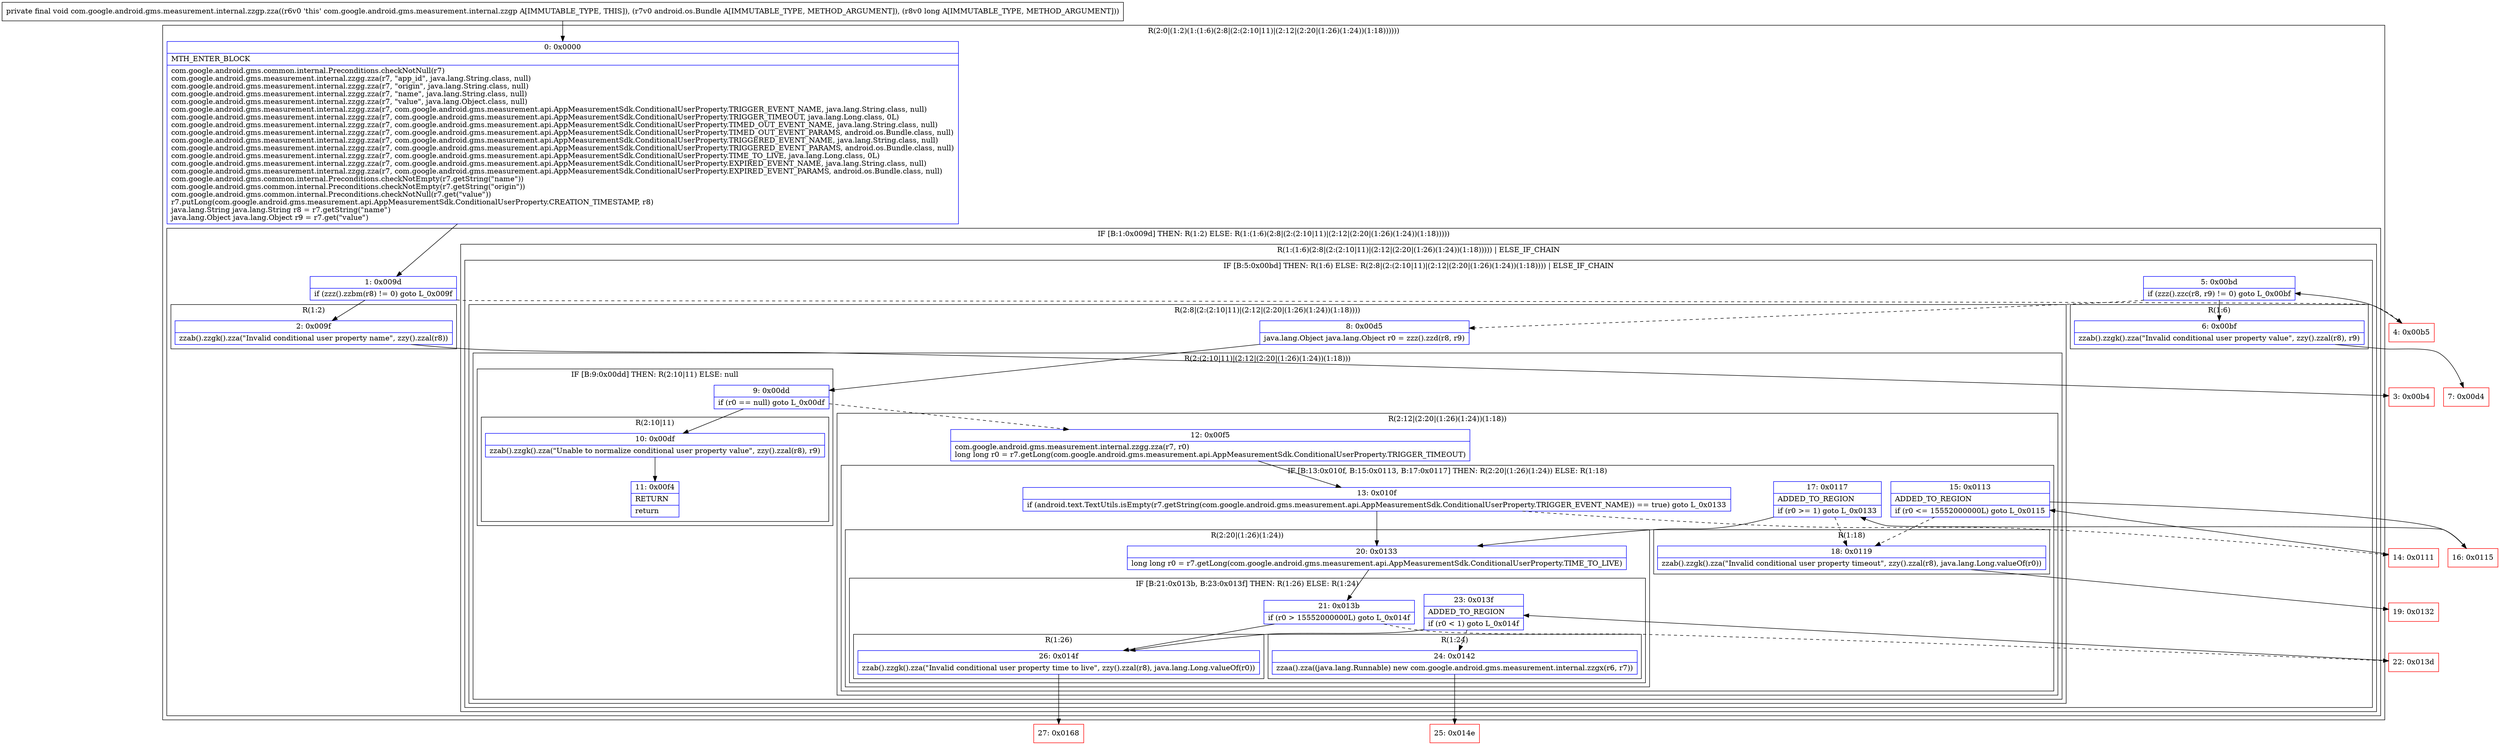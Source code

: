 digraph "CFG forcom.google.android.gms.measurement.internal.zzgp.zza(Landroid\/os\/Bundle;J)V" {
subgraph cluster_Region_1687912592 {
label = "R(2:0|(1:2)(1:(1:6)(2:8|(2:(2:10|11)|(2:12|(2:20|(1:26)(1:24))(1:18))))))";
node [shape=record,color=blue];
Node_0 [shape=record,label="{0\:\ 0x0000|MTH_ENTER_BLOCK\l|com.google.android.gms.common.internal.Preconditions.checkNotNull(r7)\lcom.google.android.gms.measurement.internal.zzgg.zza(r7, \"app_id\", java.lang.String.class, null)\lcom.google.android.gms.measurement.internal.zzgg.zza(r7, \"origin\", java.lang.String.class, null)\lcom.google.android.gms.measurement.internal.zzgg.zza(r7, \"name\", java.lang.String.class, null)\lcom.google.android.gms.measurement.internal.zzgg.zza(r7, \"value\", java.lang.Object.class, null)\lcom.google.android.gms.measurement.internal.zzgg.zza(r7, com.google.android.gms.measurement.api.AppMeasurementSdk.ConditionalUserProperty.TRIGGER_EVENT_NAME, java.lang.String.class, null)\lcom.google.android.gms.measurement.internal.zzgg.zza(r7, com.google.android.gms.measurement.api.AppMeasurementSdk.ConditionalUserProperty.TRIGGER_TIMEOUT, java.lang.Long.class, 0L)\lcom.google.android.gms.measurement.internal.zzgg.zza(r7, com.google.android.gms.measurement.api.AppMeasurementSdk.ConditionalUserProperty.TIMED_OUT_EVENT_NAME, java.lang.String.class, null)\lcom.google.android.gms.measurement.internal.zzgg.zza(r7, com.google.android.gms.measurement.api.AppMeasurementSdk.ConditionalUserProperty.TIMED_OUT_EVENT_PARAMS, android.os.Bundle.class, null)\lcom.google.android.gms.measurement.internal.zzgg.zza(r7, com.google.android.gms.measurement.api.AppMeasurementSdk.ConditionalUserProperty.TRIGGERED_EVENT_NAME, java.lang.String.class, null)\lcom.google.android.gms.measurement.internal.zzgg.zza(r7, com.google.android.gms.measurement.api.AppMeasurementSdk.ConditionalUserProperty.TRIGGERED_EVENT_PARAMS, android.os.Bundle.class, null)\lcom.google.android.gms.measurement.internal.zzgg.zza(r7, com.google.android.gms.measurement.api.AppMeasurementSdk.ConditionalUserProperty.TIME_TO_LIVE, java.lang.Long.class, 0L)\lcom.google.android.gms.measurement.internal.zzgg.zza(r7, com.google.android.gms.measurement.api.AppMeasurementSdk.ConditionalUserProperty.EXPIRED_EVENT_NAME, java.lang.String.class, null)\lcom.google.android.gms.measurement.internal.zzgg.zza(r7, com.google.android.gms.measurement.api.AppMeasurementSdk.ConditionalUserProperty.EXPIRED_EVENT_PARAMS, android.os.Bundle.class, null)\lcom.google.android.gms.common.internal.Preconditions.checkNotEmpty(r7.getString(\"name\"))\lcom.google.android.gms.common.internal.Preconditions.checkNotEmpty(r7.getString(\"origin\"))\lcom.google.android.gms.common.internal.Preconditions.checkNotNull(r7.get(\"value\"))\lr7.putLong(com.google.android.gms.measurement.api.AppMeasurementSdk.ConditionalUserProperty.CREATION_TIMESTAMP, r8)\ljava.lang.String java.lang.String r8 = r7.getString(\"name\")\ljava.lang.Object java.lang.Object r9 = r7.get(\"value\")\l}"];
subgraph cluster_IfRegion_769664255 {
label = "IF [B:1:0x009d] THEN: R(1:2) ELSE: R(1:(1:6)(2:8|(2:(2:10|11)|(2:12|(2:20|(1:26)(1:24))(1:18)))))";
node [shape=record,color=blue];
Node_1 [shape=record,label="{1\:\ 0x009d|if (zzz().zzbm(r8) != 0) goto L_0x009f\l}"];
subgraph cluster_Region_399932298 {
label = "R(1:2)";
node [shape=record,color=blue];
Node_2 [shape=record,label="{2\:\ 0x009f|zzab().zzgk().zza(\"Invalid conditional user property name\", zzy().zzal(r8))\l}"];
}
subgraph cluster_Region_811941830 {
label = "R(1:(1:6)(2:8|(2:(2:10|11)|(2:12|(2:20|(1:26)(1:24))(1:18))))) | ELSE_IF_CHAIN\l";
node [shape=record,color=blue];
subgraph cluster_IfRegion_694831534 {
label = "IF [B:5:0x00bd] THEN: R(1:6) ELSE: R(2:8|(2:(2:10|11)|(2:12|(2:20|(1:26)(1:24))(1:18)))) | ELSE_IF_CHAIN\l";
node [shape=record,color=blue];
Node_5 [shape=record,label="{5\:\ 0x00bd|if (zzz().zzc(r8, r9) != 0) goto L_0x00bf\l}"];
subgraph cluster_Region_298697491 {
label = "R(1:6)";
node [shape=record,color=blue];
Node_6 [shape=record,label="{6\:\ 0x00bf|zzab().zzgk().zza(\"Invalid conditional user property value\", zzy().zzal(r8), r9)\l}"];
}
subgraph cluster_Region_1025952265 {
label = "R(2:8|(2:(2:10|11)|(2:12|(2:20|(1:26)(1:24))(1:18))))";
node [shape=record,color=blue];
Node_8 [shape=record,label="{8\:\ 0x00d5|java.lang.Object java.lang.Object r0 = zzz().zzd(r8, r9)\l}"];
subgraph cluster_Region_881461151 {
label = "R(2:(2:10|11)|(2:12|(2:20|(1:26)(1:24))(1:18)))";
node [shape=record,color=blue];
subgraph cluster_IfRegion_369333404 {
label = "IF [B:9:0x00dd] THEN: R(2:10|11) ELSE: null";
node [shape=record,color=blue];
Node_9 [shape=record,label="{9\:\ 0x00dd|if (r0 == null) goto L_0x00df\l}"];
subgraph cluster_Region_420019212 {
label = "R(2:10|11)";
node [shape=record,color=blue];
Node_10 [shape=record,label="{10\:\ 0x00df|zzab().zzgk().zza(\"Unable to normalize conditional user property value\", zzy().zzal(r8), r9)\l}"];
Node_11 [shape=record,label="{11\:\ 0x00f4|RETURN\l|return\l}"];
}
}
subgraph cluster_Region_1211491020 {
label = "R(2:12|(2:20|(1:26)(1:24))(1:18))";
node [shape=record,color=blue];
Node_12 [shape=record,label="{12\:\ 0x00f5|com.google.android.gms.measurement.internal.zzgg.zza(r7, r0)\llong long r0 = r7.getLong(com.google.android.gms.measurement.api.AppMeasurementSdk.ConditionalUserProperty.TRIGGER_TIMEOUT)\l}"];
subgraph cluster_IfRegion_229213009 {
label = "IF [B:13:0x010f, B:15:0x0113, B:17:0x0117] THEN: R(2:20|(1:26)(1:24)) ELSE: R(1:18)";
node [shape=record,color=blue];
Node_13 [shape=record,label="{13\:\ 0x010f|if (android.text.TextUtils.isEmpty(r7.getString(com.google.android.gms.measurement.api.AppMeasurementSdk.ConditionalUserProperty.TRIGGER_EVENT_NAME)) == true) goto L_0x0133\l}"];
Node_15 [shape=record,label="{15\:\ 0x0113|ADDED_TO_REGION\l|if (r0 \<= 15552000000L) goto L_0x0115\l}"];
Node_17 [shape=record,label="{17\:\ 0x0117|ADDED_TO_REGION\l|if (r0 \>= 1) goto L_0x0133\l}"];
subgraph cluster_Region_1671746175 {
label = "R(2:20|(1:26)(1:24))";
node [shape=record,color=blue];
Node_20 [shape=record,label="{20\:\ 0x0133|long long r0 = r7.getLong(com.google.android.gms.measurement.api.AppMeasurementSdk.ConditionalUserProperty.TIME_TO_LIVE)\l}"];
subgraph cluster_IfRegion_1762201059 {
label = "IF [B:21:0x013b, B:23:0x013f] THEN: R(1:26) ELSE: R(1:24)";
node [shape=record,color=blue];
Node_21 [shape=record,label="{21\:\ 0x013b|if (r0 \> 15552000000L) goto L_0x014f\l}"];
Node_23 [shape=record,label="{23\:\ 0x013f|ADDED_TO_REGION\l|if (r0 \< 1) goto L_0x014f\l}"];
subgraph cluster_Region_1658122682 {
label = "R(1:26)";
node [shape=record,color=blue];
Node_26 [shape=record,label="{26\:\ 0x014f|zzab().zzgk().zza(\"Invalid conditional user property time to live\", zzy().zzal(r8), java.lang.Long.valueOf(r0))\l}"];
}
subgraph cluster_Region_997275558 {
label = "R(1:24)";
node [shape=record,color=blue];
Node_24 [shape=record,label="{24\:\ 0x0142|zzaa().zza((java.lang.Runnable) new com.google.android.gms.measurement.internal.zzgx(r6, r7))\l}"];
}
}
}
subgraph cluster_Region_503215016 {
label = "R(1:18)";
node [shape=record,color=blue];
Node_18 [shape=record,label="{18\:\ 0x0119|zzab().zzgk().zza(\"Invalid conditional user property timeout\", zzy().zzal(r8), java.lang.Long.valueOf(r0))\l}"];
}
}
}
}
}
}
}
}
}
Node_3 [shape=record,color=red,label="{3\:\ 0x00b4}"];
Node_4 [shape=record,color=red,label="{4\:\ 0x00b5}"];
Node_7 [shape=record,color=red,label="{7\:\ 0x00d4}"];
Node_14 [shape=record,color=red,label="{14\:\ 0x0111}"];
Node_16 [shape=record,color=red,label="{16\:\ 0x0115}"];
Node_19 [shape=record,color=red,label="{19\:\ 0x0132}"];
Node_22 [shape=record,color=red,label="{22\:\ 0x013d}"];
Node_25 [shape=record,color=red,label="{25\:\ 0x014e}"];
Node_27 [shape=record,color=red,label="{27\:\ 0x0168}"];
MethodNode[shape=record,label="{private final void com.google.android.gms.measurement.internal.zzgp.zza((r6v0 'this' com.google.android.gms.measurement.internal.zzgp A[IMMUTABLE_TYPE, THIS]), (r7v0 android.os.Bundle A[IMMUTABLE_TYPE, METHOD_ARGUMENT]), (r8v0 long A[IMMUTABLE_TYPE, METHOD_ARGUMENT])) }"];
MethodNode -> Node_0;
Node_0 -> Node_1;
Node_1 -> Node_2;
Node_1 -> Node_4[style=dashed];
Node_2 -> Node_3;
Node_5 -> Node_6;
Node_5 -> Node_8[style=dashed];
Node_6 -> Node_7;
Node_8 -> Node_9;
Node_9 -> Node_10;
Node_9 -> Node_12[style=dashed];
Node_10 -> Node_11;
Node_12 -> Node_13;
Node_13 -> Node_14[style=dashed];
Node_13 -> Node_20;
Node_15 -> Node_16;
Node_15 -> Node_18[style=dashed];
Node_17 -> Node_18[style=dashed];
Node_17 -> Node_20;
Node_20 -> Node_21;
Node_21 -> Node_22[style=dashed];
Node_21 -> Node_26;
Node_23 -> Node_24[style=dashed];
Node_23 -> Node_26;
Node_26 -> Node_27;
Node_24 -> Node_25;
Node_18 -> Node_19;
Node_4 -> Node_5;
Node_14 -> Node_15;
Node_16 -> Node_17;
Node_22 -> Node_23;
}

